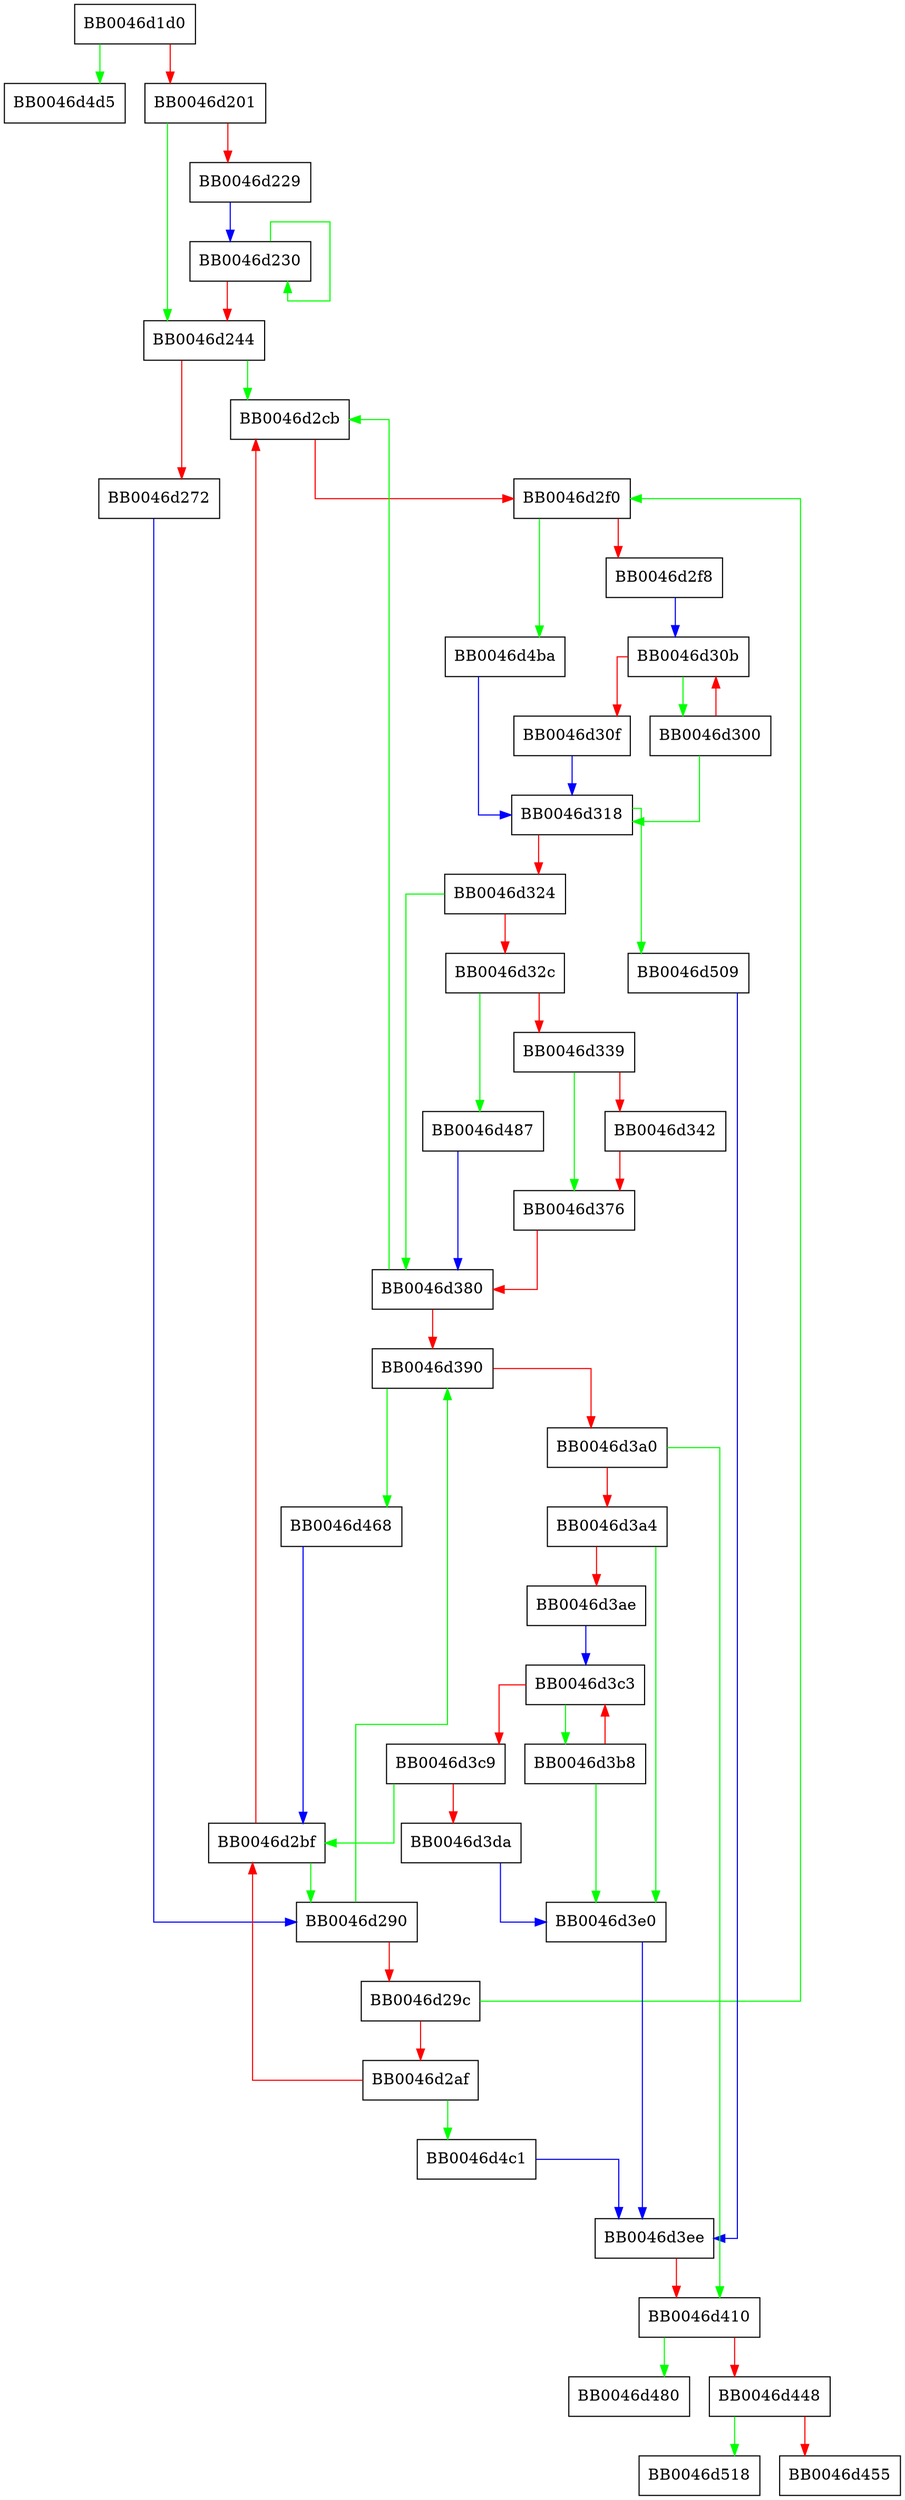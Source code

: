 digraph spawn_loop {
  node [shape="box"];
  graph [splines=ortho];
  BB0046d1d0 -> BB0046d4d5 [color="green"];
  BB0046d1d0 -> BB0046d201 [color="red"];
  BB0046d201 -> BB0046d244 [color="green"];
  BB0046d201 -> BB0046d229 [color="red"];
  BB0046d229 -> BB0046d230 [color="blue"];
  BB0046d230 -> BB0046d230 [color="green"];
  BB0046d230 -> BB0046d244 [color="red"];
  BB0046d244 -> BB0046d2cb [color="green"];
  BB0046d244 -> BB0046d272 [color="red"];
  BB0046d272 -> BB0046d290 [color="blue"];
  BB0046d290 -> BB0046d390 [color="green"];
  BB0046d290 -> BB0046d29c [color="red"];
  BB0046d29c -> BB0046d2f0 [color="green"];
  BB0046d29c -> BB0046d2af [color="red"];
  BB0046d2af -> BB0046d4c1 [color="green"];
  BB0046d2af -> BB0046d2bf [color="red"];
  BB0046d2bf -> BB0046d290 [color="green"];
  BB0046d2bf -> BB0046d2cb [color="red"];
  BB0046d2cb -> BB0046d2f0 [color="red"];
  BB0046d2f0 -> BB0046d4ba [color="green"];
  BB0046d2f0 -> BB0046d2f8 [color="red"];
  BB0046d2f8 -> BB0046d30b [color="blue"];
  BB0046d300 -> BB0046d318 [color="green"];
  BB0046d300 -> BB0046d30b [color="red"];
  BB0046d30b -> BB0046d300 [color="green"];
  BB0046d30b -> BB0046d30f [color="red"];
  BB0046d30f -> BB0046d318 [color="blue"];
  BB0046d318 -> BB0046d509 [color="green"];
  BB0046d318 -> BB0046d324 [color="red"];
  BB0046d324 -> BB0046d380 [color="green"];
  BB0046d324 -> BB0046d32c [color="red"];
  BB0046d32c -> BB0046d487 [color="green"];
  BB0046d32c -> BB0046d339 [color="red"];
  BB0046d339 -> BB0046d376 [color="green"];
  BB0046d339 -> BB0046d342 [color="red"];
  BB0046d342 -> BB0046d376 [color="red"];
  BB0046d376 -> BB0046d380 [color="red"];
  BB0046d380 -> BB0046d2cb [color="green"];
  BB0046d380 -> BB0046d390 [color="red"];
  BB0046d390 -> BB0046d468 [color="green"];
  BB0046d390 -> BB0046d3a0 [color="red"];
  BB0046d3a0 -> BB0046d410 [color="green"];
  BB0046d3a0 -> BB0046d3a4 [color="red"];
  BB0046d3a4 -> BB0046d3e0 [color="green"];
  BB0046d3a4 -> BB0046d3ae [color="red"];
  BB0046d3ae -> BB0046d3c3 [color="blue"];
  BB0046d3b8 -> BB0046d3e0 [color="green"];
  BB0046d3b8 -> BB0046d3c3 [color="red"];
  BB0046d3c3 -> BB0046d3b8 [color="green"];
  BB0046d3c3 -> BB0046d3c9 [color="red"];
  BB0046d3c9 -> BB0046d2bf [color="green"];
  BB0046d3c9 -> BB0046d3da [color="red"];
  BB0046d3da -> BB0046d3e0 [color="blue"];
  BB0046d3e0 -> BB0046d3ee [color="blue"];
  BB0046d3ee -> BB0046d410 [color="red"];
  BB0046d410 -> BB0046d480 [color="green"];
  BB0046d410 -> BB0046d448 [color="red"];
  BB0046d448 -> BB0046d518 [color="green"];
  BB0046d448 -> BB0046d455 [color="red"];
  BB0046d468 -> BB0046d2bf [color="blue"];
  BB0046d487 -> BB0046d380 [color="blue"];
  BB0046d4ba -> BB0046d318 [color="blue"];
  BB0046d4c1 -> BB0046d3ee [color="blue"];
  BB0046d509 -> BB0046d3ee [color="blue"];
}